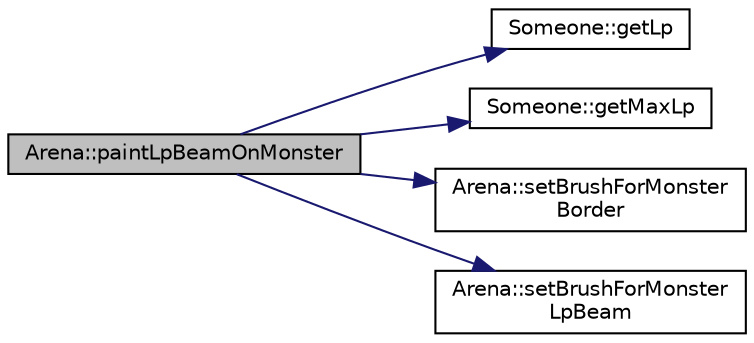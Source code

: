 digraph "Arena::paintLpBeamOnMonster"
{
  bgcolor="transparent";
  edge [fontname="Helvetica",fontsize="10",labelfontname="Helvetica",labelfontsize="10"];
  node [fontname="Helvetica",fontsize="10",shape=record];
  rankdir="LR";
  Node533 [label="Arena::paintLpBeamOnMonster",height=0.2,width=0.4,color="black", fillcolor="grey75", style="filled", fontcolor="black"];
  Node533 -> Node534 [color="midnightblue",fontsize="10",style="solid",fontname="Helvetica"];
  Node534 [label="Someone::getLp",height=0.2,width=0.4,color="black",URL="$classSomeone.html#adb54ff063f5a5b38989d651efe9cd13f"];
  Node533 -> Node535 [color="midnightblue",fontsize="10",style="solid",fontname="Helvetica"];
  Node535 [label="Someone::getMaxLp",height=0.2,width=0.4,color="black",URL="$classSomeone.html#abefeb0340304f868f6d8f13b2e95518c"];
  Node533 -> Node536 [color="midnightblue",fontsize="10",style="solid",fontname="Helvetica"];
  Node536 [label="Arena::setBrushForMonster\lBorder",height=0.2,width=0.4,color="black",URL="$classArena.html#a540adda530dbd646155f6689ce5e5db1"];
  Node533 -> Node537 [color="midnightblue",fontsize="10",style="solid",fontname="Helvetica"];
  Node537 [label="Arena::setBrushForMonster\lLpBeam",height=0.2,width=0.4,color="black",URL="$classArena.html#a6342848278aa0d7595c3d7eee33eab22"];
}
